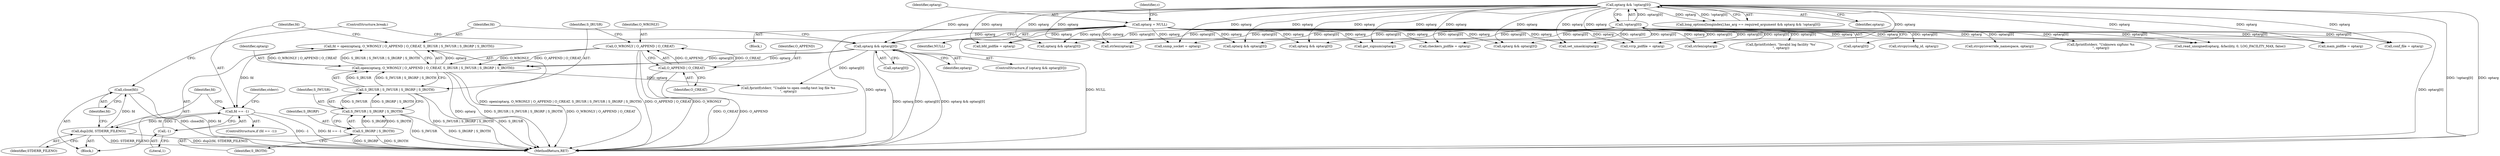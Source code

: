 digraph "0_keepalived_c6247a9ef2c7b33244ab1d3aa5d629ec49f0a067_2@API" {
"1000448" [label="(Call,close(fd))"];
"1000445" [label="(Call,dup2(fd, STDERR_FILENO))"];
"1000434" [label="(Call,fd == -1)"];
"1000417" [label="(Call,fd = open(optarg, O_WRONLY | O_APPEND | O_CREAT, S_IRUSR | S_IWUSR | S_IRGRP | S_IROTH))"];
"1000419" [label="(Call,open(optarg, O_WRONLY | O_APPEND | O_CREAT, S_IRUSR | S_IWUSR | S_IRGRP | S_IROTH))"];
"1000410" [label="(Call,optarg && optarg[0])"];
"1000180" [label="(Call,optarg && !optarg[0])"];
"1000182" [label="(Call,!optarg[0])"];
"1000190" [label="(Call,optarg = NULL)"];
"1000421" [label="(Call,O_WRONLY | O_APPEND | O_CREAT)"];
"1000423" [label="(Call,O_APPEND | O_CREAT)"];
"1000426" [label="(Call,S_IRUSR | S_IWUSR | S_IRGRP | S_IROTH)"];
"1000428" [label="(Call,S_IWUSR | S_IRGRP | S_IROTH)"];
"1000430" [label="(Call,S_IRGRP | S_IROTH)"];
"1000436" [label="(Call,-1)"];
"1000190" [label="(Call,optarg = NULL)"];
"1000452" [label="(Call,conf_file = optarg)"];
"1000194" [label="(Identifier,c)"];
"1000440" [label="(Identifier,stderr)"];
"1000409" [label="(ControlStructure,if (optarg && optarg[0]))"];
"1000192" [label="(Identifier,NULL)"];
"1000499" [label="(Call,bfd_pidfile = optarg)"];
"1000651" [label="(Call,optarg && optarg[0])"];
"1000436" [label="(Call,-1)"];
"1000420" [label="(Identifier,optarg)"];
"1000745" [label="(MethodReturn,RET)"];
"1000542" [label="(Call,strlen(optarg))"];
"1000186" [label="(Block,)"];
"1000411" [label="(Identifier,optarg)"];
"1000435" [label="(Identifier,fd)"];
"1000509" [label="(Call,snmp_socket = optarg)"];
"1000424" [label="(Identifier,O_APPEND)"];
"1000433" [label="(ControlStructure,if (fd == -1))"];
"1000182" [label="(Call,!optarg[0])"];
"1000354" [label="(Call,optarg && optarg[0])"];
"1000429" [label="(Identifier,S_IWUSR)"];
"1000447" [label="(Identifier,STDERR_FILENO)"];
"1000439" [label="(Call,fprintf(stderr, \"Unable to open config-test log file %s\n\", optarg))"];
"1000335" [label="(Call,fprintf(stderr, \"Invalid log facility '%s'\n\", optarg))"];
"1000191" [label="(Identifier,optarg)"];
"1000417" [label="(Call,fd = open(optarg, O_WRONLY | O_APPEND | O_CREAT, S_IRUSR | S_IWUSR | S_IRGRP | S_IROTH))"];
"1000606" [label="(Call,optarg && optarg[0])"];
"1000418" [label="(Identifier,fd)"];
"1000415" [label="(Block,)"];
"1000419" [label="(Call,open(optarg, O_WRONLY | O_APPEND | O_CREAT, S_IRUSR | S_IWUSR | S_IRGRP | S_IROTH))"];
"1000183" [label="(Call,optarg[0])"];
"1000410" [label="(Call,optarg && optarg[0])"];
"1000559" [label="(Call,strcpy(config_id, optarg))"];
"1000566" [label="(Call,get_signum(optarg))"];
"1000328" [label="(Call,read_unsigned(optarg, &facility, 0, LOG_FACILITY_MAX, false))"];
"1000428" [label="(Call,S_IWUSR | S_IRGRP | S_IROTH)"];
"1000478" [label="(Call,main_pidfile = optarg)"];
"1000431" [label="(Identifier,S_IRGRP)"];
"1000384" [label="(Call,set_umask(optarg))"];
"1000432" [label="(Identifier,S_IROTH)"];
"1000425" [label="(Identifier,O_CREAT)"];
"1000494" [label="(Call,vrrp_pidfile = optarg)"];
"1000446" [label="(Identifier,fd)"];
"1000483" [label="(Call,checkers_pidfile = optarg)"];
"1000518" [label="(Call,optarg && optarg[0])"];
"1000437" [label="(Literal,1)"];
"1000180" [label="(Call,optarg && !optarg[0])"];
"1000556" [label="(Call,strlen(optarg))"];
"1000450" [label="(ControlStructure,break;)"];
"1000445" [label="(Call,dup2(fd, STDERR_FILENO))"];
"1000412" [label="(Call,optarg[0])"];
"1000421" [label="(Call,O_WRONLY | O_APPEND | O_CREAT)"];
"1000545" [label="(Call,strcpy(override_namespace, optarg))"];
"1000434" [label="(Call,fd == -1)"];
"1000574" [label="(Call,fprintf(stderr, \"Unknown sigfunc %s\n\", optarg))"];
"1000430" [label="(Call,S_IRGRP | S_IROTH)"];
"1000448" [label="(Call,close(fd))"];
"1000422" [label="(Identifier,O_WRONLY)"];
"1000172" [label="(Call,long_options[longindex].has_arg == required_argument && optarg && !optarg[0])"];
"1000426" [label="(Call,S_IRUSR | S_IWUSR | S_IRGRP | S_IROTH)"];
"1000427" [label="(Identifier,S_IRUSR)"];
"1000181" [label="(Identifier,optarg)"];
"1000449" [label="(Identifier,fd)"];
"1000423" [label="(Call,O_APPEND | O_CREAT)"];
"1000448" -> "1000415"  [label="AST: "];
"1000448" -> "1000449"  [label="CFG: "];
"1000449" -> "1000448"  [label="AST: "];
"1000450" -> "1000448"  [label="CFG: "];
"1000448" -> "1000745"  [label="DDG: fd"];
"1000448" -> "1000745"  [label="DDG: close(fd)"];
"1000445" -> "1000448"  [label="DDG: fd"];
"1000445" -> "1000415"  [label="AST: "];
"1000445" -> "1000447"  [label="CFG: "];
"1000446" -> "1000445"  [label="AST: "];
"1000447" -> "1000445"  [label="AST: "];
"1000449" -> "1000445"  [label="CFG: "];
"1000445" -> "1000745"  [label="DDG: STDERR_FILENO"];
"1000445" -> "1000745"  [label="DDG: dup2(fd, STDERR_FILENO)"];
"1000434" -> "1000445"  [label="DDG: fd"];
"1000434" -> "1000433"  [label="AST: "];
"1000434" -> "1000436"  [label="CFG: "];
"1000435" -> "1000434"  [label="AST: "];
"1000436" -> "1000434"  [label="AST: "];
"1000440" -> "1000434"  [label="CFG: "];
"1000446" -> "1000434"  [label="CFG: "];
"1000434" -> "1000745"  [label="DDG: -1"];
"1000434" -> "1000745"  [label="DDG: fd == -1"];
"1000417" -> "1000434"  [label="DDG: fd"];
"1000436" -> "1000434"  [label="DDG: 1"];
"1000417" -> "1000415"  [label="AST: "];
"1000417" -> "1000419"  [label="CFG: "];
"1000418" -> "1000417"  [label="AST: "];
"1000419" -> "1000417"  [label="AST: "];
"1000435" -> "1000417"  [label="CFG: "];
"1000417" -> "1000745"  [label="DDG: open(optarg, O_WRONLY | O_APPEND | O_CREAT, S_IRUSR | S_IWUSR | S_IRGRP | S_IROTH)"];
"1000419" -> "1000417"  [label="DDG: optarg"];
"1000419" -> "1000417"  [label="DDG: O_WRONLY | O_APPEND | O_CREAT"];
"1000419" -> "1000417"  [label="DDG: S_IRUSR | S_IWUSR | S_IRGRP | S_IROTH"];
"1000419" -> "1000426"  [label="CFG: "];
"1000420" -> "1000419"  [label="AST: "];
"1000421" -> "1000419"  [label="AST: "];
"1000426" -> "1000419"  [label="AST: "];
"1000419" -> "1000745"  [label="DDG: optarg"];
"1000419" -> "1000745"  [label="DDG: S_IRUSR | S_IWUSR | S_IRGRP | S_IROTH"];
"1000419" -> "1000745"  [label="DDG: O_WRONLY | O_APPEND | O_CREAT"];
"1000410" -> "1000419"  [label="DDG: optarg"];
"1000410" -> "1000419"  [label="DDG: optarg[0]"];
"1000421" -> "1000419"  [label="DDG: O_WRONLY"];
"1000421" -> "1000419"  [label="DDG: O_APPEND | O_CREAT"];
"1000426" -> "1000419"  [label="DDG: S_IRUSR"];
"1000426" -> "1000419"  [label="DDG: S_IWUSR | S_IRGRP | S_IROTH"];
"1000419" -> "1000439"  [label="DDG: optarg"];
"1000410" -> "1000409"  [label="AST: "];
"1000410" -> "1000411"  [label="CFG: "];
"1000410" -> "1000412"  [label="CFG: "];
"1000411" -> "1000410"  [label="AST: "];
"1000412" -> "1000410"  [label="AST: "];
"1000418" -> "1000410"  [label="CFG: "];
"1000450" -> "1000410"  [label="CFG: "];
"1000410" -> "1000745"  [label="DDG: optarg"];
"1000410" -> "1000745"  [label="DDG: optarg[0]"];
"1000410" -> "1000745"  [label="DDG: optarg && optarg[0]"];
"1000180" -> "1000410"  [label="DDG: optarg"];
"1000190" -> "1000410"  [label="DDG: optarg"];
"1000182" -> "1000410"  [label="DDG: optarg[0]"];
"1000410" -> "1000439"  [label="DDG: optarg[0]"];
"1000180" -> "1000172"  [label="AST: "];
"1000180" -> "1000181"  [label="CFG: "];
"1000180" -> "1000182"  [label="CFG: "];
"1000181" -> "1000180"  [label="AST: "];
"1000182" -> "1000180"  [label="AST: "];
"1000172" -> "1000180"  [label="CFG: "];
"1000180" -> "1000745"  [label="DDG: !optarg[0]"];
"1000180" -> "1000745"  [label="DDG: optarg"];
"1000180" -> "1000172"  [label="DDG: optarg"];
"1000180" -> "1000172"  [label="DDG: !optarg[0]"];
"1000182" -> "1000180"  [label="DDG: optarg[0]"];
"1000180" -> "1000328"  [label="DDG: optarg"];
"1000180" -> "1000354"  [label="DDG: optarg"];
"1000180" -> "1000384"  [label="DDG: optarg"];
"1000180" -> "1000452"  [label="DDG: optarg"];
"1000180" -> "1000478"  [label="DDG: optarg"];
"1000180" -> "1000483"  [label="DDG: optarg"];
"1000180" -> "1000494"  [label="DDG: optarg"];
"1000180" -> "1000499"  [label="DDG: optarg"];
"1000180" -> "1000509"  [label="DDG: optarg"];
"1000180" -> "1000518"  [label="DDG: optarg"];
"1000180" -> "1000542"  [label="DDG: optarg"];
"1000180" -> "1000556"  [label="DDG: optarg"];
"1000180" -> "1000566"  [label="DDG: optarg"];
"1000180" -> "1000606"  [label="DDG: optarg"];
"1000180" -> "1000651"  [label="DDG: optarg"];
"1000182" -> "1000183"  [label="CFG: "];
"1000183" -> "1000182"  [label="AST: "];
"1000182" -> "1000745"  [label="DDG: optarg[0]"];
"1000182" -> "1000328"  [label="DDG: optarg[0]"];
"1000182" -> "1000335"  [label="DDG: optarg[0]"];
"1000182" -> "1000354"  [label="DDG: optarg[0]"];
"1000182" -> "1000384"  [label="DDG: optarg[0]"];
"1000182" -> "1000452"  [label="DDG: optarg[0]"];
"1000182" -> "1000478"  [label="DDG: optarg[0]"];
"1000182" -> "1000483"  [label="DDG: optarg[0]"];
"1000182" -> "1000494"  [label="DDG: optarg[0]"];
"1000182" -> "1000499"  [label="DDG: optarg[0]"];
"1000182" -> "1000509"  [label="DDG: optarg[0]"];
"1000182" -> "1000518"  [label="DDG: optarg[0]"];
"1000182" -> "1000542"  [label="DDG: optarg[0]"];
"1000182" -> "1000545"  [label="DDG: optarg[0]"];
"1000182" -> "1000556"  [label="DDG: optarg[0]"];
"1000182" -> "1000559"  [label="DDG: optarg[0]"];
"1000182" -> "1000566"  [label="DDG: optarg[0]"];
"1000182" -> "1000574"  [label="DDG: optarg[0]"];
"1000182" -> "1000606"  [label="DDG: optarg[0]"];
"1000182" -> "1000651"  [label="DDG: optarg[0]"];
"1000190" -> "1000186"  [label="AST: "];
"1000190" -> "1000192"  [label="CFG: "];
"1000191" -> "1000190"  [label="AST: "];
"1000192" -> "1000190"  [label="AST: "];
"1000194" -> "1000190"  [label="CFG: "];
"1000190" -> "1000745"  [label="DDG: optarg"];
"1000190" -> "1000745"  [label="DDG: NULL"];
"1000190" -> "1000328"  [label="DDG: optarg"];
"1000190" -> "1000354"  [label="DDG: optarg"];
"1000190" -> "1000384"  [label="DDG: optarg"];
"1000190" -> "1000452"  [label="DDG: optarg"];
"1000190" -> "1000478"  [label="DDG: optarg"];
"1000190" -> "1000483"  [label="DDG: optarg"];
"1000190" -> "1000494"  [label="DDG: optarg"];
"1000190" -> "1000499"  [label="DDG: optarg"];
"1000190" -> "1000509"  [label="DDG: optarg"];
"1000190" -> "1000518"  [label="DDG: optarg"];
"1000190" -> "1000542"  [label="DDG: optarg"];
"1000190" -> "1000556"  [label="DDG: optarg"];
"1000190" -> "1000566"  [label="DDG: optarg"];
"1000190" -> "1000606"  [label="DDG: optarg"];
"1000190" -> "1000651"  [label="DDG: optarg"];
"1000421" -> "1000423"  [label="CFG: "];
"1000422" -> "1000421"  [label="AST: "];
"1000423" -> "1000421"  [label="AST: "];
"1000427" -> "1000421"  [label="CFG: "];
"1000421" -> "1000745"  [label="DDG: O_APPEND | O_CREAT"];
"1000421" -> "1000745"  [label="DDG: O_WRONLY"];
"1000423" -> "1000421"  [label="DDG: O_APPEND"];
"1000423" -> "1000421"  [label="DDG: O_CREAT"];
"1000423" -> "1000425"  [label="CFG: "];
"1000424" -> "1000423"  [label="AST: "];
"1000425" -> "1000423"  [label="AST: "];
"1000423" -> "1000745"  [label="DDG: O_CREAT"];
"1000423" -> "1000745"  [label="DDG: O_APPEND"];
"1000426" -> "1000428"  [label="CFG: "];
"1000427" -> "1000426"  [label="AST: "];
"1000428" -> "1000426"  [label="AST: "];
"1000426" -> "1000745"  [label="DDG: S_IWUSR | S_IRGRP | S_IROTH"];
"1000426" -> "1000745"  [label="DDG: S_IRUSR"];
"1000428" -> "1000426"  [label="DDG: S_IWUSR"];
"1000428" -> "1000426"  [label="DDG: S_IRGRP | S_IROTH"];
"1000428" -> "1000430"  [label="CFG: "];
"1000429" -> "1000428"  [label="AST: "];
"1000430" -> "1000428"  [label="AST: "];
"1000428" -> "1000745"  [label="DDG: S_IRGRP | S_IROTH"];
"1000428" -> "1000745"  [label="DDG: S_IWUSR"];
"1000430" -> "1000428"  [label="DDG: S_IRGRP"];
"1000430" -> "1000428"  [label="DDG: S_IROTH"];
"1000430" -> "1000432"  [label="CFG: "];
"1000431" -> "1000430"  [label="AST: "];
"1000432" -> "1000430"  [label="AST: "];
"1000430" -> "1000745"  [label="DDG: S_IROTH"];
"1000430" -> "1000745"  [label="DDG: S_IRGRP"];
"1000436" -> "1000437"  [label="CFG: "];
"1000437" -> "1000436"  [label="AST: "];
}
